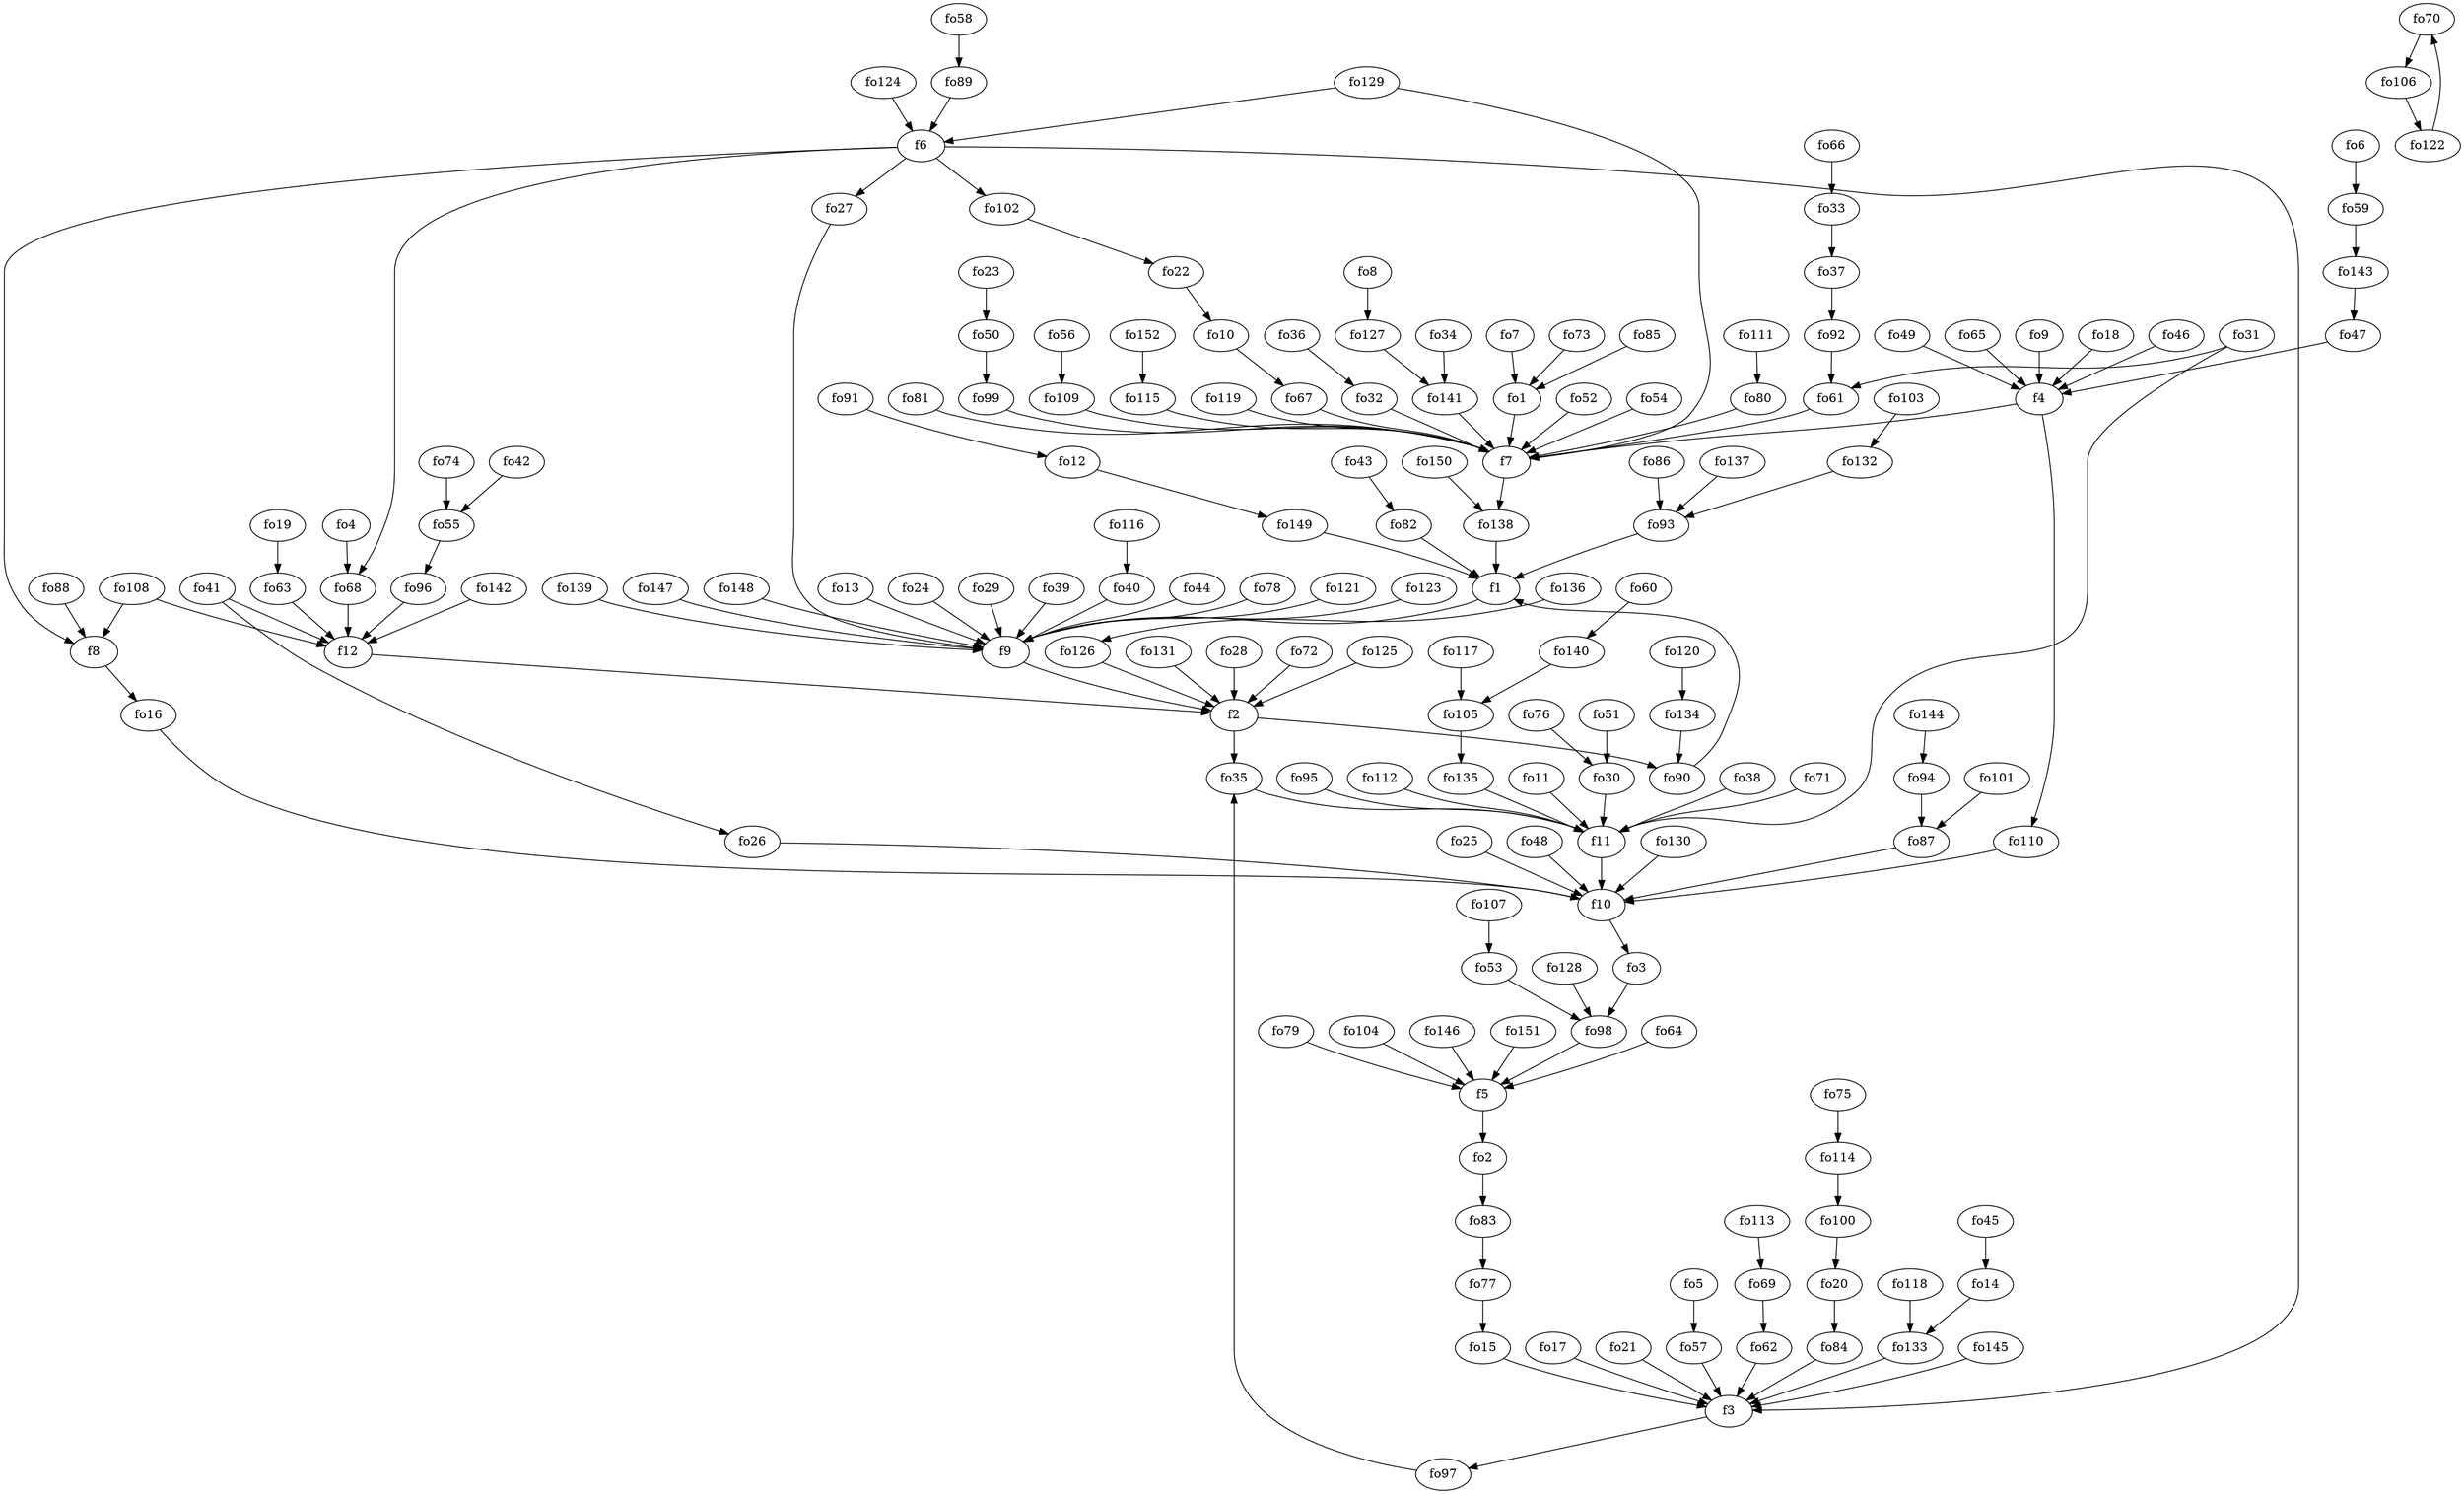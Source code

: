 strict digraph  {
f1;
f2;
f3;
f4;
f5;
f6;
f7;
f8;
f9;
f10;
f11;
f12;
fo1;
fo2;
fo3;
fo4;
fo5;
fo6;
fo7;
fo8;
fo9;
fo10;
fo11;
fo12;
fo13;
fo14;
fo15;
fo16;
fo17;
fo18;
fo19;
fo20;
fo21;
fo22;
fo23;
fo24;
fo25;
fo26;
fo27;
fo28;
fo29;
fo30;
fo31;
fo32;
fo33;
fo34;
fo35;
fo36;
fo37;
fo38;
fo39;
fo40;
fo41;
fo42;
fo43;
fo44;
fo45;
fo46;
fo47;
fo48;
fo49;
fo50;
fo51;
fo52;
fo53;
fo54;
fo55;
fo56;
fo57;
fo58;
fo59;
fo60;
fo61;
fo62;
fo63;
fo64;
fo65;
fo66;
fo67;
fo68;
fo69;
fo70;
fo71;
fo72;
fo73;
fo74;
fo75;
fo76;
fo77;
fo78;
fo79;
fo80;
fo81;
fo82;
fo83;
fo84;
fo85;
fo86;
fo87;
fo88;
fo89;
fo90;
fo91;
fo92;
fo93;
fo94;
fo95;
fo96;
fo97;
fo98;
fo99;
fo100;
fo101;
fo102;
fo103;
fo104;
fo105;
fo106;
fo107;
fo108;
fo109;
fo110;
fo111;
fo112;
fo113;
fo114;
fo115;
fo116;
fo117;
fo118;
fo119;
fo120;
fo121;
fo122;
fo123;
fo124;
fo125;
fo126;
fo127;
fo128;
fo129;
fo130;
fo131;
fo132;
fo133;
fo134;
fo135;
fo136;
fo137;
fo138;
fo139;
fo140;
fo141;
fo142;
fo143;
fo144;
fo145;
fo146;
fo147;
fo148;
fo149;
fo150;
fo151;
fo152;
f1 -> f9  [weight=2];
f2 -> fo35  [weight=2];
f2 -> fo90  [weight=2];
f3 -> fo97  [weight=2];
f4 -> f7  [weight=2];
f4 -> fo110  [weight=2];
f5 -> fo2  [weight=2];
f6 -> f8  [weight=2];
f6 -> f3  [weight=2];
f6 -> fo68  [weight=2];
f6 -> fo102  [weight=2];
f6 -> fo27  [weight=2];
f7 -> fo138  [weight=2];
f8 -> fo16  [weight=2];
f9 -> f2  [weight=2];
f10 -> fo3  [weight=2];
f11 -> f10  [weight=2];
f12 -> f2  [weight=2];
fo1 -> f7  [weight=2];
fo2 -> fo83  [weight=2];
fo3 -> fo98  [weight=2];
fo4 -> fo68  [weight=2];
fo5 -> fo57  [weight=2];
fo6 -> fo59  [weight=2];
fo7 -> fo1  [weight=2];
fo8 -> fo127  [weight=2];
fo9 -> f4  [weight=2];
fo10 -> fo67  [weight=2];
fo11 -> f11  [weight=2];
fo12 -> fo149  [weight=2];
fo13 -> f9  [weight=2];
fo14 -> fo133  [weight=2];
fo15 -> f3  [weight=2];
fo16 -> f10  [weight=2];
fo17 -> f3  [weight=2];
fo18 -> f4  [weight=2];
fo19 -> fo63  [weight=2];
fo20 -> fo84  [weight=2];
fo21 -> f3  [weight=2];
fo22 -> fo10  [weight=2];
fo23 -> fo50  [weight=2];
fo24 -> f9  [weight=2];
fo25 -> f10  [weight=2];
fo26 -> f10  [weight=2];
fo27 -> f9  [weight=2];
fo28 -> f2  [weight=2];
fo29 -> f9  [weight=2];
fo30 -> f11  [weight=2];
fo31 -> f11  [weight=2];
fo31 -> fo61  [weight=2];
fo32 -> f7  [weight=2];
fo33 -> fo37  [weight=2];
fo34 -> fo141  [weight=2];
fo35 -> f11  [weight=2];
fo36 -> fo32  [weight=2];
fo37 -> fo92  [weight=2];
fo38 -> f11  [weight=2];
fo39 -> f9  [weight=2];
fo40 -> f9  [weight=2];
fo41 -> f12  [weight=2];
fo41 -> fo26  [weight=2];
fo42 -> fo55  [weight=2];
fo43 -> fo82  [weight=2];
fo44 -> f9  [weight=2];
fo45 -> fo14  [weight=2];
fo46 -> f4  [weight=2];
fo47 -> f4  [weight=2];
fo48 -> f10  [weight=2];
fo49 -> f4  [weight=2];
fo50 -> fo99  [weight=2];
fo51 -> fo30  [weight=2];
fo52 -> f7  [weight=2];
fo53 -> fo98  [weight=2];
fo54 -> f7  [weight=2];
fo55 -> fo96  [weight=2];
fo56 -> fo109  [weight=2];
fo57 -> f3  [weight=2];
fo58 -> fo89  [weight=2];
fo59 -> fo143  [weight=2];
fo60 -> fo140  [weight=2];
fo61 -> f7  [weight=2];
fo62 -> f3  [weight=2];
fo63 -> f12  [weight=2];
fo64 -> f5  [weight=2];
fo65 -> f4  [weight=2];
fo66 -> fo33  [weight=2];
fo67 -> f7  [weight=2];
fo68 -> f12  [weight=2];
fo69 -> fo62  [weight=2];
fo70 -> fo106  [weight=2];
fo71 -> f11  [weight=2];
fo72 -> f2  [weight=2];
fo73 -> fo1  [weight=2];
fo74 -> fo55  [weight=2];
fo75 -> fo114  [weight=2];
fo76 -> fo30  [weight=2];
fo77 -> fo15  [weight=2];
fo78 -> f9  [weight=2];
fo79 -> f5  [weight=2];
fo80 -> f7  [weight=2];
fo81 -> f7  [weight=2];
fo82 -> f1  [weight=2];
fo83 -> fo77  [weight=2];
fo84 -> f3  [weight=2];
fo85 -> fo1  [weight=2];
fo86 -> fo93  [weight=2];
fo87 -> f10  [weight=2];
fo88 -> f8  [weight=2];
fo89 -> f6  [weight=2];
fo90 -> f1  [weight=2];
fo91 -> fo12  [weight=2];
fo92 -> fo61  [weight=2];
fo93 -> f1  [weight=2];
fo94 -> fo87  [weight=2];
fo95 -> f11  [weight=2];
fo96 -> f12  [weight=2];
fo97 -> fo35  [weight=2];
fo98 -> f5  [weight=2];
fo99 -> f7  [weight=2];
fo100 -> fo20  [weight=2];
fo101 -> fo87  [weight=2];
fo102 -> fo22  [weight=2];
fo103 -> fo132  [weight=2];
fo104 -> f5  [weight=2];
fo105 -> fo135  [weight=2];
fo106 -> fo122  [weight=2];
fo107 -> fo53  [weight=2];
fo108 -> f8  [weight=2];
fo108 -> f12  [weight=2];
fo109 -> f7  [weight=2];
fo110 -> f10  [weight=2];
fo111 -> fo80  [weight=2];
fo112 -> f11  [weight=2];
fo113 -> fo69  [weight=2];
fo114 -> fo100  [weight=2];
fo115 -> f7  [weight=2];
fo116 -> fo40  [weight=2];
fo117 -> fo105  [weight=2];
fo118 -> fo133  [weight=2];
fo119 -> f7  [weight=2];
fo120 -> fo134  [weight=2];
fo121 -> f9  [weight=2];
fo122 -> fo70  [weight=2];
fo123 -> f9  [weight=2];
fo124 -> f6  [weight=2];
fo125 -> f2  [weight=2];
fo126 -> f2  [weight=2];
fo127 -> fo141  [weight=2];
fo128 -> fo98  [weight=2];
fo129 -> f7  [weight=2];
fo129 -> f6  [weight=2];
fo130 -> f10  [weight=2];
fo131 -> f2  [weight=2];
fo132 -> fo93  [weight=2];
fo133 -> f3  [weight=2];
fo134 -> fo90  [weight=2];
fo135 -> f11  [weight=2];
fo136 -> fo126  [weight=2];
fo137 -> fo93  [weight=2];
fo138 -> f1  [weight=2];
fo139 -> f9  [weight=2];
fo140 -> fo105  [weight=2];
fo141 -> f7  [weight=2];
fo142 -> f12  [weight=2];
fo143 -> fo47  [weight=2];
fo144 -> fo94  [weight=2];
fo145 -> f3  [weight=2];
fo146 -> f5  [weight=2];
fo147 -> f9  [weight=2];
fo148 -> f9  [weight=2];
fo149 -> f1  [weight=2];
fo150 -> fo138  [weight=2];
fo151 -> f5  [weight=2];
fo152 -> fo115  [weight=2];
}
